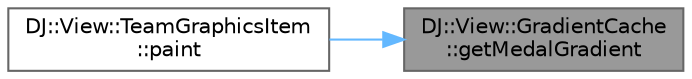 digraph "DJ::View::GradientCache::getMedalGradient"
{
 // LATEX_PDF_SIZE
  bgcolor="transparent";
  edge [fontname=Helvetica,fontsize=10,labelfontname=Helvetica,labelfontsize=10];
  node [fontname=Helvetica,fontsize=10,shape=box,height=0.2,width=0.4];
  rankdir="RL";
  Node1 [id="Node000001",label="DJ::View::GradientCache\l::getMedalGradient",height=0.2,width=0.4,color="gray40", fillcolor="grey60", style="filled", fontcolor="black",tooltip="Gets a pixmap containing a gradient for the given medal."];
  Node1 -> Node2 [id="edge1_Node000001_Node000002",dir="back",color="steelblue1",style="solid",tooltip=" "];
  Node2 [id="Node000002",label="DJ::View::TeamGraphicsItem\l::paint",height=0.2,width=0.4,color="grey40", fillcolor="white", style="filled",URL="$class_d_j_1_1_view_1_1_team_graphics_item.html#a3ca6dff7124ce23164919de785c2e6ec",tooltip="Paints this item on the scene."];
}
